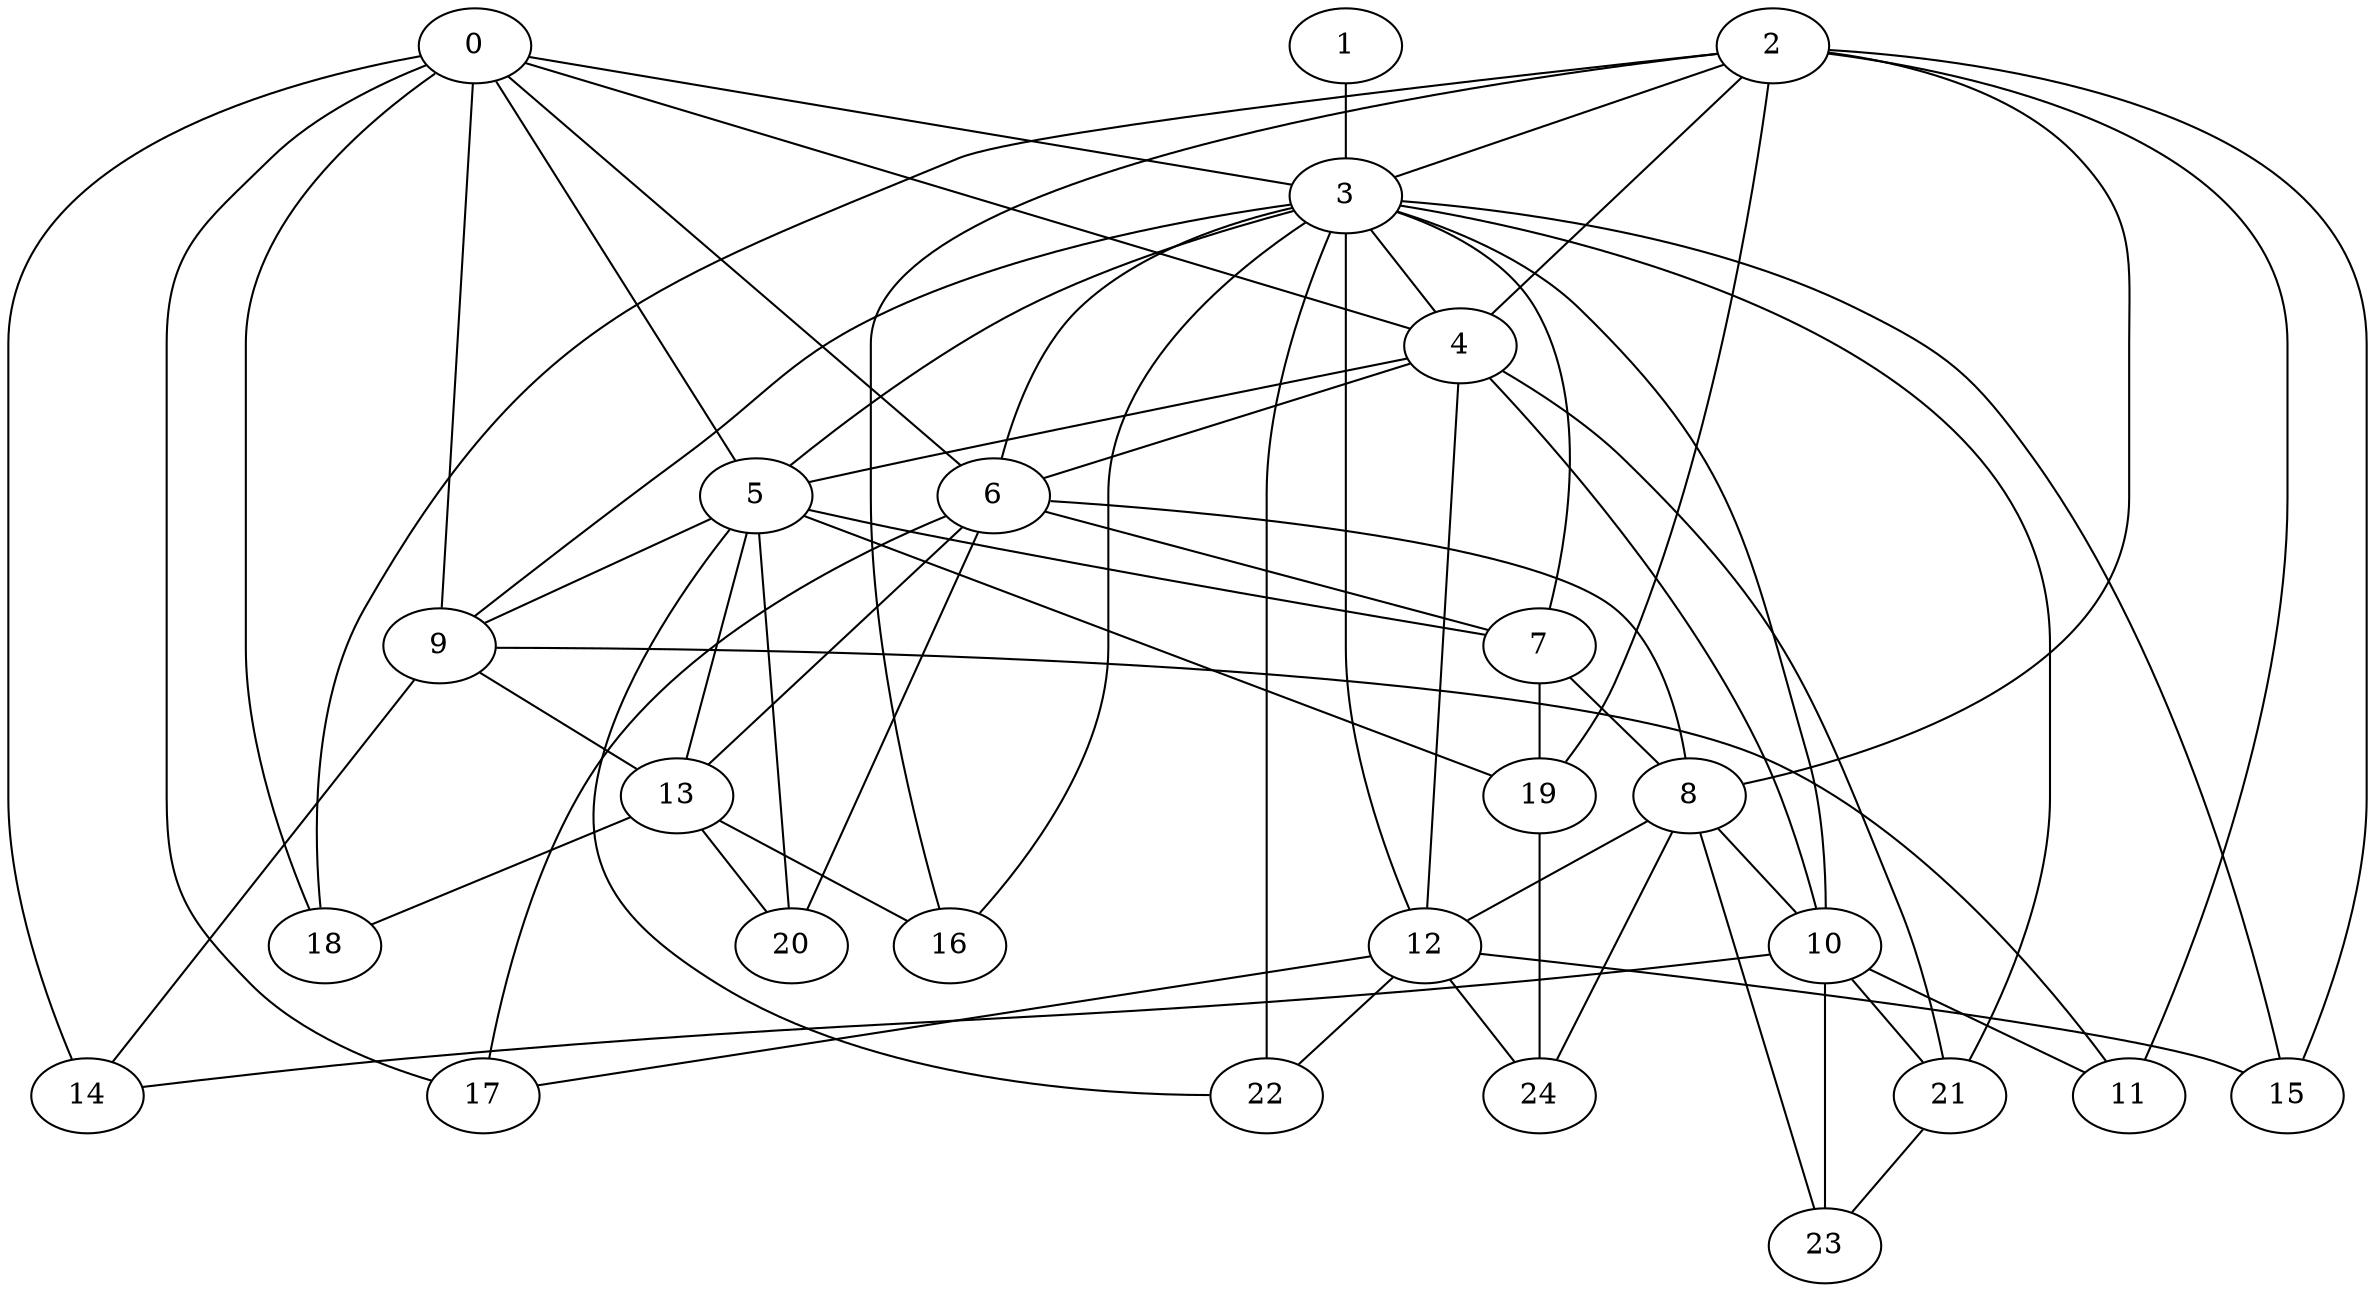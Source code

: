 strict graph "barabasi_albert_graph(25,3)" {
0;
1;
2;
3;
4;
5;
6;
7;
8;
9;
10;
11;
12;
13;
14;
15;
16;
17;
18;
19;
20;
21;
22;
23;
24;
0 -- 3  [is_available=True, prob="0.612076340833"];
0 -- 4  [is_available=True, prob="1.0"];
0 -- 5  [is_available=True, prob="0.70909377345"];
0 -- 6  [is_available=True, prob="1.0"];
0 -- 9  [is_available=True, prob="0.84028206762"];
0 -- 14  [is_available=True, prob="1.0"];
0 -- 17  [is_available=True, prob="0.610206745035"];
0 -- 18  [is_available=True, prob="0.0999875229631"];
1 -- 3  [is_available=True, prob="0.835100678583"];
2 -- 3  [is_available=True, prob="0.626620394391"];
2 -- 4  [is_available=True, prob="0.619665043119"];
2 -- 8  [is_available=True, prob="1.0"];
2 -- 11  [is_available=True, prob="1.0"];
2 -- 15  [is_available=True, prob="1.0"];
2 -- 16  [is_available=True, prob="0.61768639834"];
2 -- 18  [is_available=True, prob="1.0"];
2 -- 19  [is_available=True, prob="1.0"];
3 -- 4  [is_available=True, prob="1.0"];
3 -- 5  [is_available=True, prob="0.231454288672"];
3 -- 6  [is_available=True, prob="0.481725165408"];
3 -- 7  [is_available=True, prob="0.433339454154"];
3 -- 9  [is_available=True, prob="0.111489565611"];
3 -- 10  [is_available=True, prob="1.0"];
3 -- 12  [is_available=True, prob="0.946401723906"];
3 -- 15  [is_available=True, prob="0.389208192368"];
3 -- 16  [is_available=True, prob="0.260906437134"];
3 -- 21  [is_available=True, prob="0.868806845107"];
3 -- 22  [is_available=True, prob="0.211468765745"];
4 -- 5  [is_available=True, prob="0.102895581552"];
4 -- 6  [is_available=True, prob="0.569901273477"];
4 -- 10  [is_available=True, prob="0.178167058888"];
4 -- 12  [is_available=True, prob="0.671044282392"];
4 -- 21  [is_available=True, prob="1.0"];
5 -- 7  [is_available=True, prob="0.672077618594"];
5 -- 9  [is_available=True, prob="0.287390044401"];
5 -- 13  [is_available=True, prob="0.33407161329"];
5 -- 19  [is_available=True, prob="1.0"];
5 -- 20  [is_available=True, prob="0.159590581735"];
5 -- 22  [is_available=True, prob="0.703273132597"];
6 -- 7  [is_available=True, prob="0.443688601082"];
6 -- 8  [is_available=True, prob="0.98160840537"];
6 -- 13  [is_available=True, prob="0.208789801895"];
6 -- 17  [is_available=True, prob="1.0"];
6 -- 20  [is_available=True, prob="1.0"];
7 -- 8  [is_available=True, prob="0.215399713107"];
7 -- 19  [is_available=True, prob="0.71848775419"];
8 -- 10  [is_available=True, prob="0.0653924143884"];
8 -- 12  [is_available=True, prob="1.0"];
8 -- 23  [is_available=True, prob="0.377362537201"];
8 -- 24  [is_available=True, prob="0.849563167552"];
9 -- 11  [is_available=True, prob="0.878707799495"];
9 -- 13  [is_available=True, prob="0.846941494361"];
9 -- 14  [is_available=True, prob="0.321518623157"];
10 -- 11  [is_available=True, prob="0.968954604341"];
10 -- 14  [is_available=True, prob="0.858907619525"];
10 -- 21  [is_available=True, prob="0.376850784325"];
10 -- 23  [is_available=True, prob="1.0"];
12 -- 15  [is_available=True, prob="0.773874254969"];
12 -- 17  [is_available=True, prob="0.960448966049"];
12 -- 22  [is_available=True, prob="0.0690055698038"];
12 -- 24  [is_available=True, prob="0.608103768243"];
13 -- 16  [is_available=True, prob="0.0542643990704"];
13 -- 18  [is_available=True, prob="1.0"];
13 -- 20  [is_available=True, prob="1.0"];
19 -- 24  [is_available=True, prob="0.193803757071"];
21 -- 23  [is_available=True, prob="0.227940655296"];
}

